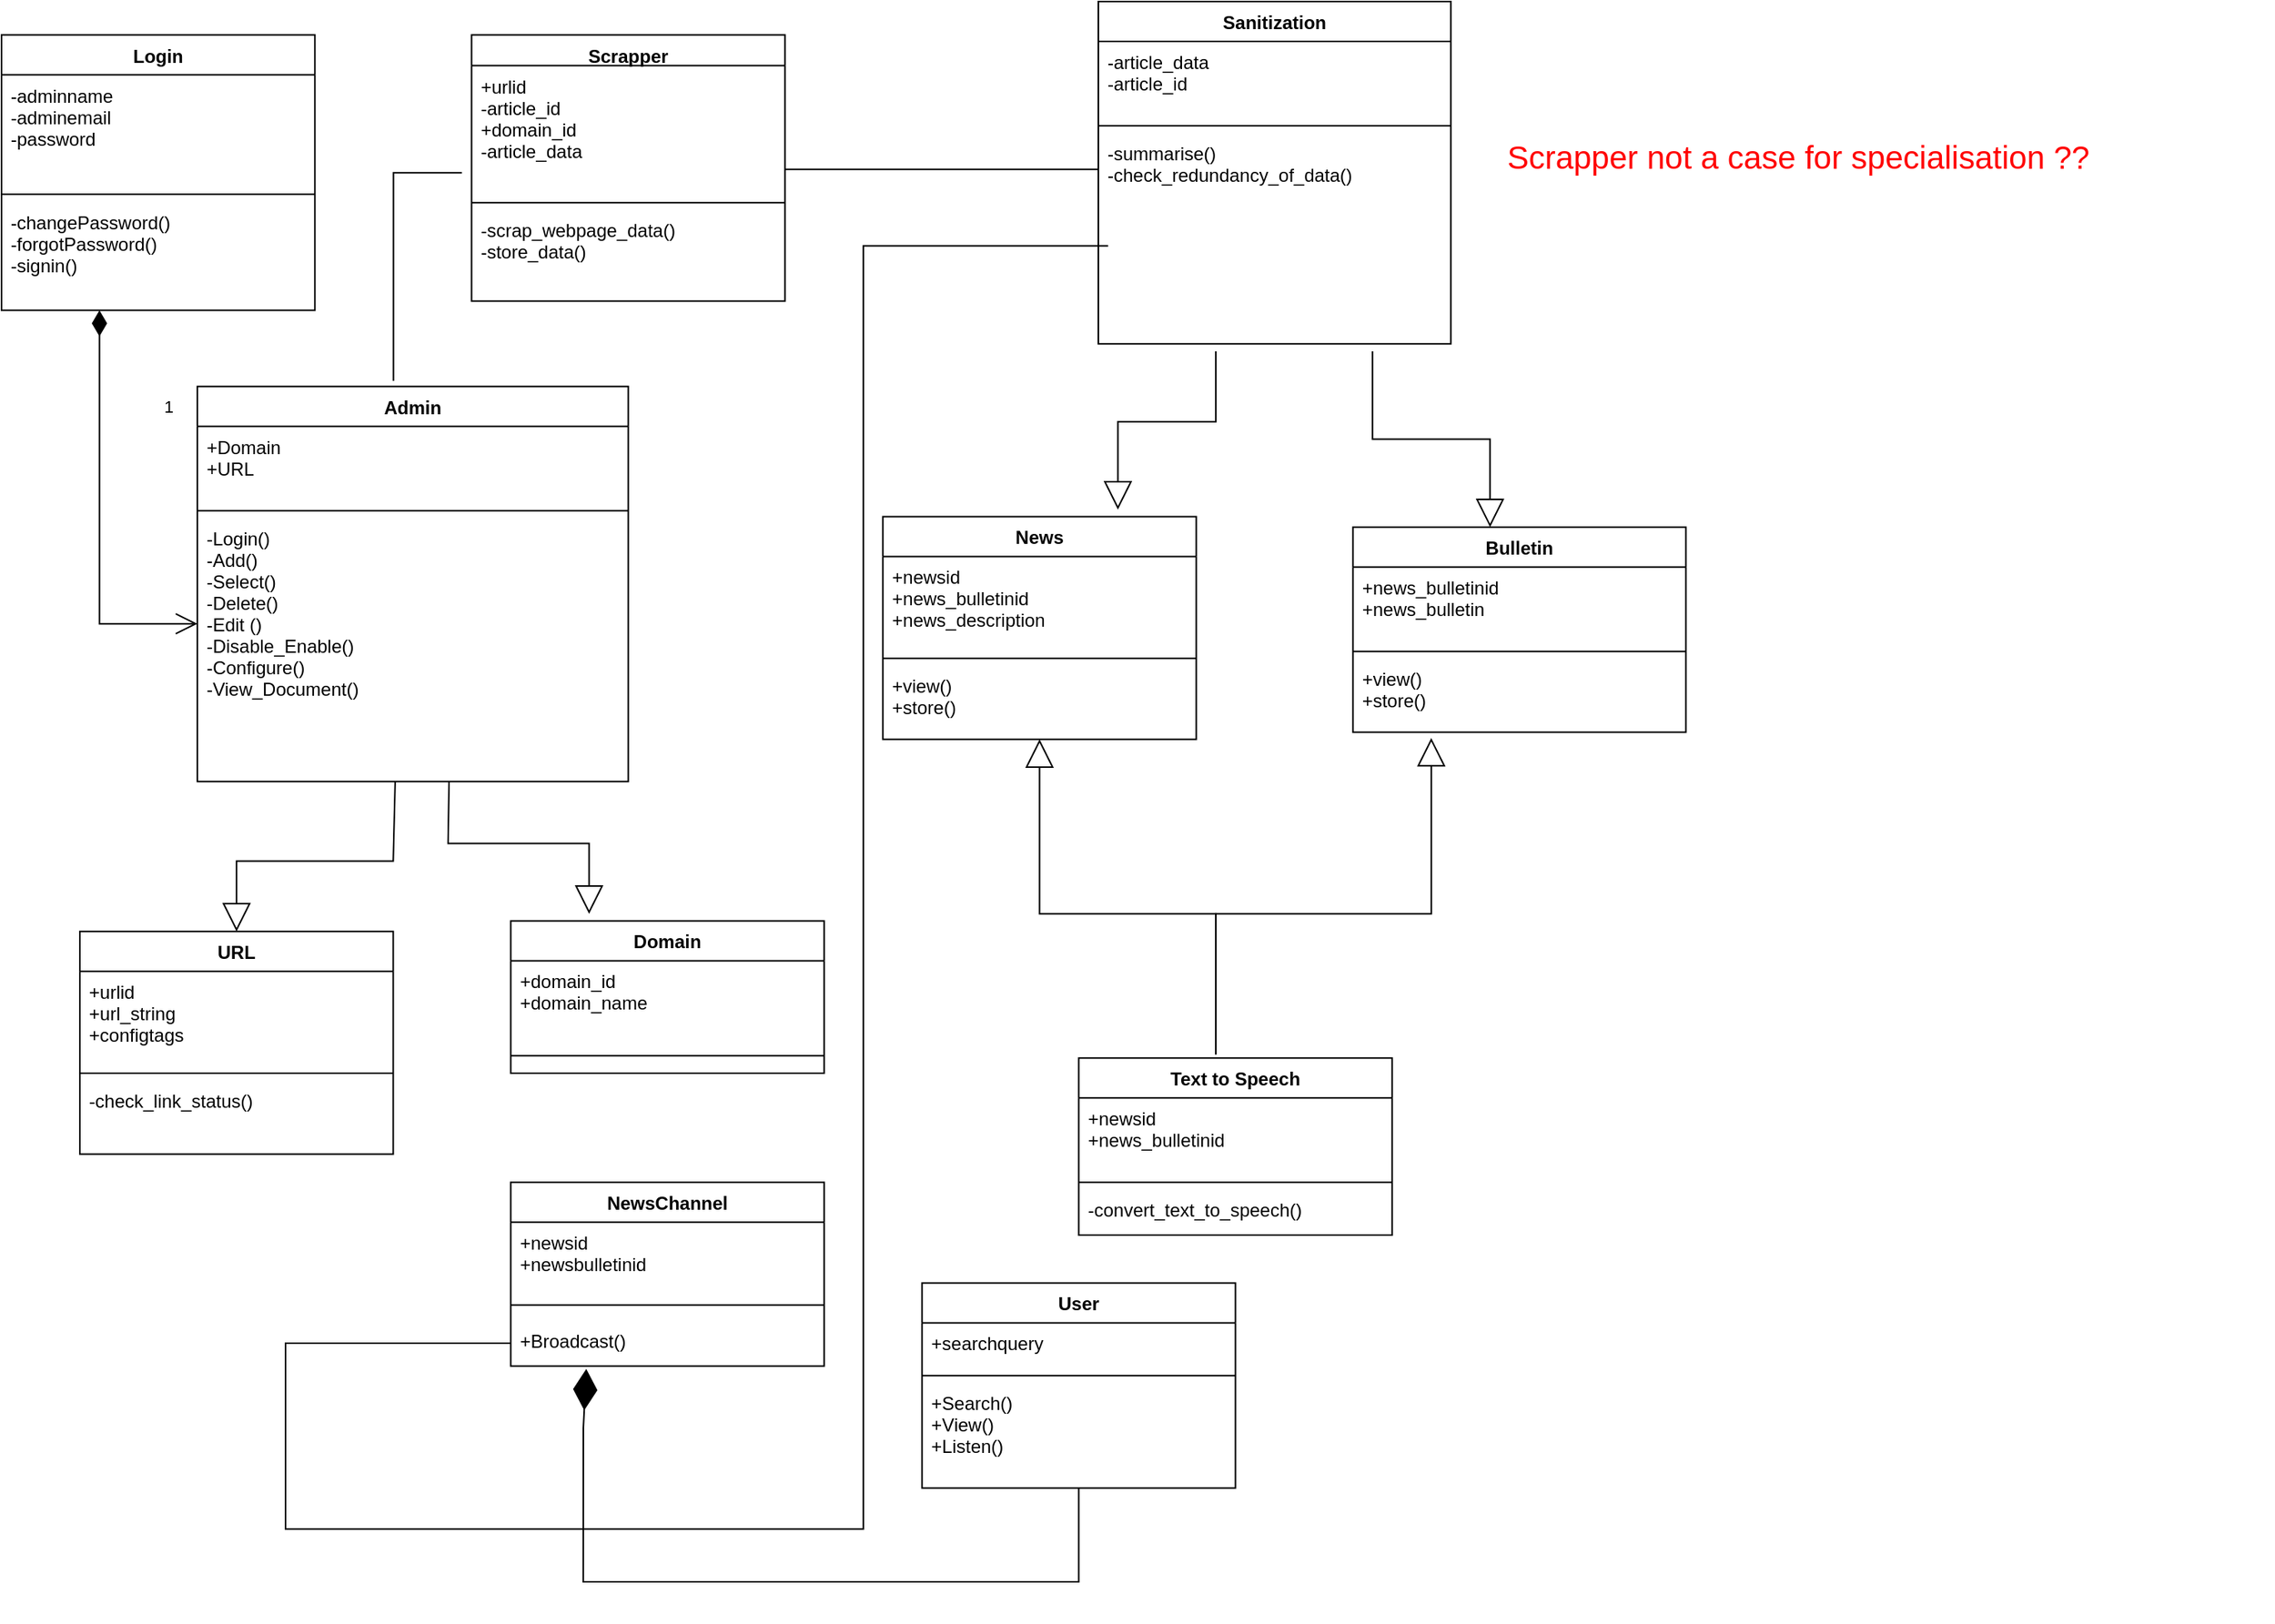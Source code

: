 <mxfile version="16.2.7" type="device" pages="2"><diagram id="SA_GbQfntyjEZErFgDgH" name="Page-1"><mxGraphModel dx="1210" dy="1747" grid="1" gridSize="10" guides="1" tooltips="1" connect="1" arrows="1" fold="1" page="1" pageScale="1" pageWidth="850" pageHeight="1100" math="0" shadow="0"><root><mxCell id="0"/><mxCell id="1" parent="0"/><mxCell id="CepR1fzLhmnUqG2hkPit-2" value="" style="group" parent="1" vertex="1" connectable="0"><mxGeometry x="80" y="-1060" width="1480" height="1030" as="geometry"/></mxCell><mxCell id="QA7pC-O9Zkgf1kDEUe0K-13" value="Text to Speech" style="swimlane;fontStyle=1;align=center;verticalAlign=top;childLayout=stackLayout;horizontal=1;startSize=26;horizontalStack=0;resizeParent=1;resizeParentMax=0;resizeLast=0;collapsible=1;marginBottom=0;" parent="CepR1fzLhmnUqG2hkPit-2" vertex="1"><mxGeometry x="701.724" y="688.576" width="204.138" height="115.366" as="geometry"><mxRectangle x="580" y="30" width="120" height="26" as="alternateBounds"/></mxGeometry></mxCell><mxCell id="CepR1fzLhmnUqG2hkPit-1" value="" style="group" parent="QA7pC-O9Zkgf1kDEUe0K-13" vertex="1" connectable="0"><mxGeometry y="26" width="204.138" height="89.366" as="geometry"/></mxCell><mxCell id="QA7pC-O9Zkgf1kDEUe0K-14" value="+newsid&#10;+news_bulletinid&#10;" style="text;strokeColor=none;fillColor=none;align=left;verticalAlign=top;spacingLeft=4;spacingRight=4;overflow=hidden;rotatable=0;points=[[0,0.5],[1,0.5]];portConstraint=eastwest;" parent="CepR1fzLhmnUqG2hkPit-1" vertex="1"><mxGeometry width="204.138" height="50.412" as="geometry"/></mxCell><mxCell id="QA7pC-O9Zkgf1kDEUe0K-15" value="" style="line;strokeWidth=1;fillColor=none;align=left;verticalAlign=middle;spacingTop=-1;spacingLeft=3;spacingRight=3;rotatable=0;labelPosition=right;points=[];portConstraint=eastwest;" parent="CepR1fzLhmnUqG2hkPit-1" vertex="1"><mxGeometry y="50.412" width="204.138" height="9.166" as="geometry"/></mxCell><mxCell id="QA7pC-O9Zkgf1kDEUe0K-16" value="-convert_text_to_speech()" style="text;strokeColor=none;fillColor=none;align=left;verticalAlign=top;spacingLeft=4;spacingRight=4;overflow=hidden;rotatable=0;points=[[0,0.5],[1,0.5]];portConstraint=eastwest;" parent="CepR1fzLhmnUqG2hkPit-1" vertex="1"><mxGeometry y="59.577" width="204.138" height="29.789" as="geometry"/></mxCell><mxCell id="QA7pC-O9Zkgf1kDEUe0K-22" value="Domain" style="swimlane;fontStyle=1;align=center;verticalAlign=top;childLayout=stackLayout;horizontal=1;startSize=26;horizontalStack=0;resizeParent=1;resizeParentMax=0;resizeLast=0;collapsible=1;marginBottom=0;" parent="CepR1fzLhmnUqG2hkPit-2" vertex="1"><mxGeometry x="331.724" y="599.21" width="204.138" height="99.326" as="geometry"><mxRectangle x="280" y="4" width="100" height="26" as="alternateBounds"/></mxGeometry></mxCell><mxCell id="QA7pC-O9Zkgf1kDEUe0K-23" value="+domain_id&#10;+domain_name" style="text;strokeColor=none;fillColor=none;align=left;verticalAlign=top;spacingLeft=4;spacingRight=4;overflow=hidden;rotatable=0;points=[[0,0.5],[1,0.5]];portConstraint=eastwest;" parent="QA7pC-O9Zkgf1kDEUe0K-22" vertex="1"><mxGeometry y="26" width="204.138" height="50.412" as="geometry"/></mxCell><mxCell id="QA7pC-O9Zkgf1kDEUe0K-24" value="" style="line;strokeWidth=1;fillColor=none;align=left;verticalAlign=middle;spacingTop=-1;spacingLeft=3;spacingRight=3;rotatable=0;labelPosition=right;points=[];portConstraint=eastwest;" parent="QA7pC-O9Zkgf1kDEUe0K-22" vertex="1"><mxGeometry y="76.412" width="204.138" height="22.914" as="geometry"/></mxCell><mxCell id="QA7pC-O9Zkgf1kDEUe0K-26" value="URL" style="swimlane;fontStyle=1;align=center;verticalAlign=top;childLayout=stackLayout;horizontal=1;startSize=26;horizontalStack=0;resizeParent=1;resizeParentMax=0;resizeLast=0;collapsible=1;marginBottom=0;" parent="CepR1fzLhmnUqG2hkPit-2" vertex="1"><mxGeometry x="51.034" y="606.085" width="204.138" height="145.155" as="geometry"><mxRectangle x="60" y="10" width="60" height="26" as="alternateBounds"/></mxGeometry></mxCell><mxCell id="QA7pC-O9Zkgf1kDEUe0K-27" value="+urlid&#10;+url_string&#10;+configtags" style="text;strokeColor=none;fillColor=none;align=left;verticalAlign=top;spacingLeft=4;spacingRight=4;overflow=hidden;rotatable=0;points=[[0,0.5],[1,0.5]];portConstraint=eastwest;" parent="QA7pC-O9Zkgf1kDEUe0K-26" vertex="1"><mxGeometry y="26" width="204.138" height="61.869" as="geometry"/></mxCell><mxCell id="QA7pC-O9Zkgf1kDEUe0K-28" value="" style="line;strokeWidth=1;fillColor=none;align=left;verticalAlign=middle;spacingTop=-1;spacingLeft=3;spacingRight=3;rotatable=0;labelPosition=right;points=[];portConstraint=eastwest;" parent="QA7pC-O9Zkgf1kDEUe0K-26" vertex="1"><mxGeometry y="87.869" width="204.138" height="9.166" as="geometry"/></mxCell><mxCell id="QA7pC-O9Zkgf1kDEUe0K-29" value="-check_link_status()" style="text;strokeColor=none;fillColor=none;align=left;verticalAlign=top;spacingLeft=4;spacingRight=4;overflow=hidden;rotatable=0;points=[[0,0.5],[1,0.5]];portConstraint=eastwest;" parent="QA7pC-O9Zkgf1kDEUe0K-26" vertex="1"><mxGeometry y="97.034" width="204.138" height="48.12" as="geometry"/></mxCell><mxCell id="QA7pC-O9Zkgf1kDEUe0K-30" value="User" style="swimlane;fontStyle=1;align=center;verticalAlign=top;childLayout=stackLayout;horizontal=1;startSize=26;horizontalStack=0;resizeParent=1;resizeParentMax=0;resizeLast=0;collapsible=1;marginBottom=0;" parent="CepR1fzLhmnUqG2hkPit-2" vertex="1"><mxGeometry x="599.655" y="835.228" width="204.138" height="133.697" as="geometry"><mxRectangle x="520" y="266" width="60" height="26" as="alternateBounds"/></mxGeometry></mxCell><mxCell id="QA7pC-O9Zkgf1kDEUe0K-31" value="+searchquery" style="text;strokeColor=none;fillColor=none;align=left;verticalAlign=top;spacingLeft=4;spacingRight=4;overflow=hidden;rotatable=0;points=[[0,0.5],[1,0.5]];portConstraint=eastwest;" parent="QA7pC-O9Zkgf1kDEUe0K-30" vertex="1"><mxGeometry y="26" width="204.138" height="29.789" as="geometry"/></mxCell><mxCell id="QA7pC-O9Zkgf1kDEUe0K-32" value="" style="line;strokeWidth=1;fillColor=none;align=left;verticalAlign=middle;spacingTop=-1;spacingLeft=3;spacingRight=3;rotatable=0;labelPosition=right;points=[];portConstraint=eastwest;" parent="QA7pC-O9Zkgf1kDEUe0K-30" vertex="1"><mxGeometry y="55.789" width="204.138" height="9.166" as="geometry"/></mxCell><mxCell id="QA7pC-O9Zkgf1kDEUe0K-33" value="+Search()&#10;+View()&#10;+Listen()" style="text;strokeColor=none;fillColor=none;align=left;verticalAlign=top;spacingLeft=4;spacingRight=4;overflow=hidden;rotatable=0;points=[[0,0.5],[1,0.5]];portConstraint=eastwest;" parent="QA7pC-O9Zkgf1kDEUe0K-30" vertex="1"><mxGeometry y="64.954" width="204.138" height="68.743" as="geometry"/></mxCell><mxCell id="QA7pC-O9Zkgf1kDEUe0K-51" value="News" style="swimlane;fontStyle=1;align=center;verticalAlign=top;childLayout=stackLayout;horizontal=1;startSize=26;horizontalStack=0;resizeParent=1;resizeParentMax=0;resizeLast=0;collapsible=1;marginBottom=0;" parent="CepR1fzLhmnUqG2hkPit-2" vertex="1"><mxGeometry x="574.138" y="335.695" width="204.138" height="145.155" as="geometry"><mxRectangle x="470" y="-226" width="60" height="26" as="alternateBounds"/></mxGeometry></mxCell><mxCell id="QA7pC-O9Zkgf1kDEUe0K-52" value="+newsid&#10;+news_bulletinid&#10;+news_description&#10;" style="text;strokeColor=none;fillColor=none;align=left;verticalAlign=top;spacingLeft=4;spacingRight=4;overflow=hidden;rotatable=0;points=[[0,0.5],[1,0.5]];portConstraint=eastwest;" parent="QA7pC-O9Zkgf1kDEUe0K-51" vertex="1"><mxGeometry y="26" width="204.138" height="61.869" as="geometry"/></mxCell><mxCell id="QA7pC-O9Zkgf1kDEUe0K-53" value="" style="line;strokeWidth=1;fillColor=none;align=left;verticalAlign=middle;spacingTop=-1;spacingLeft=3;spacingRight=3;rotatable=0;labelPosition=right;points=[];portConstraint=eastwest;" parent="QA7pC-O9Zkgf1kDEUe0K-51" vertex="1"><mxGeometry y="87.869" width="204.138" height="9.166" as="geometry"/></mxCell><mxCell id="QA7pC-O9Zkgf1kDEUe0K-54" value="+view()&#10;+store()" style="text;strokeColor=none;fillColor=none;align=left;verticalAlign=top;spacingLeft=4;spacingRight=4;overflow=hidden;rotatable=0;points=[[0,0.5],[1,0.5]];portConstraint=eastwest;" parent="QA7pC-O9Zkgf1kDEUe0K-51" vertex="1"><mxGeometry y="97.034" width="204.138" height="48.12" as="geometry"/></mxCell><mxCell id="QA7pC-O9Zkgf1kDEUe0K-55" value="Bulletin" style="swimlane;fontStyle=1;align=center;verticalAlign=top;childLayout=stackLayout;horizontal=1;startSize=26;horizontalStack=0;resizeParent=1;resizeParentMax=0;resizeLast=0;collapsible=1;marginBottom=0;" parent="CepR1fzLhmnUqG2hkPit-2" vertex="1"><mxGeometry x="880.345" y="342.57" width="216.897" height="133.697" as="geometry"><mxRectangle x="700" y="-240" width="80" height="26" as="alternateBounds"/></mxGeometry></mxCell><mxCell id="QA7pC-O9Zkgf1kDEUe0K-56" value="+news_bulletinid&#10;+news_bulletin" style="text;strokeColor=none;fillColor=none;align=left;verticalAlign=top;spacingLeft=4;spacingRight=4;overflow=hidden;rotatable=0;points=[[0,0.5],[1,0.5]];portConstraint=eastwest;" parent="QA7pC-O9Zkgf1kDEUe0K-55" vertex="1"><mxGeometry y="26" width="216.897" height="50.412" as="geometry"/></mxCell><mxCell id="QA7pC-O9Zkgf1kDEUe0K-57" value="" style="line;strokeWidth=1;fillColor=none;align=left;verticalAlign=middle;spacingTop=-1;spacingLeft=3;spacingRight=3;rotatable=0;labelPosition=right;points=[];portConstraint=eastwest;" parent="QA7pC-O9Zkgf1kDEUe0K-55" vertex="1"><mxGeometry y="76.412" width="216.897" height="9.166" as="geometry"/></mxCell><mxCell id="QA7pC-O9Zkgf1kDEUe0K-58" value="+view()&#10;+store()" style="text;strokeColor=none;fillColor=none;align=left;verticalAlign=top;spacingLeft=4;spacingRight=4;overflow=hidden;rotatable=0;points=[[0,0.5],[1,0.5]];portConstraint=eastwest;" parent="QA7pC-O9Zkgf1kDEUe0K-55" vertex="1"><mxGeometry y="85.577" width="216.897" height="48.12" as="geometry"/></mxCell><mxCell id="QA7pC-O9Zkgf1kDEUe0K-63" value="Scrapper" style="swimlane;fontStyle=1;align=center;verticalAlign=top;childLayout=stackLayout;horizontal=1;startSize=20;horizontalStack=0;resizeParent=1;resizeParentMax=0;resizeLast=0;collapsible=1;marginBottom=0;" parent="CepR1fzLhmnUqG2hkPit-2" vertex="1"><mxGeometry x="306.207" y="21.769" width="204.138" height="173.526" as="geometry"><mxRectangle x="260" y="-360" width="80" height="26" as="alternateBounds"/></mxGeometry></mxCell><mxCell id="QA7pC-O9Zkgf1kDEUe0K-64" value="+urlid&#10;-article_id&#10;+domain_id&#10;-article_data" style="text;strokeColor=none;fillColor=none;align=left;verticalAlign=top;spacingLeft=4;spacingRight=4;overflow=hidden;rotatable=0;points=[[0,0.5],[1,0.5]];portConstraint=eastwest;" parent="QA7pC-O9Zkgf1kDEUe0K-63" vertex="1"><mxGeometry y="20" width="204.138" height="84.783" as="geometry"/></mxCell><mxCell id="QA7pC-O9Zkgf1kDEUe0K-65" value="" style="line;strokeWidth=1;fillColor=none;align=left;verticalAlign=middle;spacingTop=-1;spacingLeft=3;spacingRight=3;rotatable=0;labelPosition=right;points=[];portConstraint=eastwest;" parent="QA7pC-O9Zkgf1kDEUe0K-63" vertex="1"><mxGeometry y="104.783" width="204.138" height="9.166" as="geometry"/></mxCell><mxCell id="QA7pC-O9Zkgf1kDEUe0K-66" value="-scrap_webpage_data()&#10;-store_data()" style="text;strokeColor=none;fillColor=none;align=left;verticalAlign=top;spacingLeft=4;spacingRight=4;overflow=hidden;rotatable=0;points=[[0,0.5],[1,0.5]];portConstraint=eastwest;" parent="QA7pC-O9Zkgf1kDEUe0K-63" vertex="1"><mxGeometry y="113.949" width="204.138" height="59.577" as="geometry"/></mxCell><mxCell id="QA7pC-O9Zkgf1kDEUe0K-73" value="Login" style="swimlane;fontStyle=1;align=center;verticalAlign=top;childLayout=stackLayout;horizontal=1;startSize=26;horizontalStack=0;resizeParent=1;resizeParentMax=0;resizeLast=0;collapsible=1;marginBottom=0;" parent="CepR1fzLhmnUqG2hkPit-2" vertex="1"><mxGeometry y="21.769" width="204.138" height="179.526" as="geometry"><mxRectangle x="50" y="-360" width="70" height="26" as="alternateBounds"/></mxGeometry></mxCell><mxCell id="QA7pC-O9Zkgf1kDEUe0K-74" value="-adminname&#10;-adminemail&#10;-password" style="text;strokeColor=none;fillColor=none;align=left;verticalAlign=top;spacingLeft=4;spacingRight=4;overflow=hidden;rotatable=0;points=[[0,0.5],[1,0.5]];portConstraint=eastwest;" parent="QA7pC-O9Zkgf1kDEUe0K-73" vertex="1"><mxGeometry y="26" width="204.138" height="73.326" as="geometry"/></mxCell><mxCell id="QA7pC-O9Zkgf1kDEUe0K-75" value="" style="line;strokeWidth=1;fillColor=none;align=left;verticalAlign=middle;spacingTop=-1;spacingLeft=3;spacingRight=3;rotatable=0;labelPosition=right;points=[];portConstraint=eastwest;" parent="QA7pC-O9Zkgf1kDEUe0K-73" vertex="1"><mxGeometry y="99.326" width="204.138" height="9.166" as="geometry"/></mxCell><mxCell id="QA7pC-O9Zkgf1kDEUe0K-76" value="-changePassword()&#10;-forgotPassword()&#10;-signin()" style="text;strokeColor=none;fillColor=none;align=left;verticalAlign=top;spacingLeft=4;spacingRight=4;overflow=hidden;rotatable=0;points=[[0,0.5],[1,0.5]];portConstraint=eastwest;" parent="QA7pC-O9Zkgf1kDEUe0K-73" vertex="1"><mxGeometry y="108.492" width="204.138" height="71.034" as="geometry"/></mxCell><mxCell id="QA7pC-O9Zkgf1kDEUe0K-87" value="Sanitization" style="swimlane;fontStyle=1;align=center;verticalAlign=top;childLayout=stackLayout;horizontal=1;startSize=26;horizontalStack=0;resizeParent=1;resizeParentMax=0;resizeLast=0;collapsible=1;marginBottom=0;" parent="CepR1fzLhmnUqG2hkPit-2" vertex="1"><mxGeometry x="714.483" width="229.655" height="223.063" as="geometry"/></mxCell><mxCell id="QA7pC-O9Zkgf1kDEUe0K-88" value="-article_data&#10;-article_id" style="text;strokeColor=none;fillColor=none;align=left;verticalAlign=top;spacingLeft=4;spacingRight=4;overflow=hidden;rotatable=0;points=[[0,0.5],[1,0.5]];portConstraint=eastwest;" parent="QA7pC-O9Zkgf1kDEUe0K-87" vertex="1"><mxGeometry y="26" width="229.655" height="50.412" as="geometry"/></mxCell><mxCell id="QA7pC-O9Zkgf1kDEUe0K-89" value="" style="line;strokeWidth=1;fillColor=none;align=left;verticalAlign=middle;spacingTop=-1;spacingLeft=3;spacingRight=3;rotatable=0;labelPosition=right;points=[];portConstraint=eastwest;" parent="QA7pC-O9Zkgf1kDEUe0K-87" vertex="1"><mxGeometry y="76.412" width="229.655" height="9.166" as="geometry"/></mxCell><mxCell id="QA7pC-O9Zkgf1kDEUe0K-90" value="-summarise()&#10;-check_redundancy_of_data()&#10;&#10;" style="text;strokeColor=none;fillColor=none;align=left;verticalAlign=top;spacingLeft=4;spacingRight=4;overflow=hidden;rotatable=0;points=[[0,0.5],[1,0.5]];portConstraint=eastwest;" parent="QA7pC-O9Zkgf1kDEUe0K-87" vertex="1"><mxGeometry y="85.577" width="229.655" height="137.486" as="geometry"/></mxCell><mxCell id="QA7pC-O9Zkgf1kDEUe0K-92" value="Admin" style="swimlane;fontStyle=1;align=center;verticalAlign=top;childLayout=stackLayout;horizontal=1;startSize=26;horizontalStack=0;resizeParent=1;resizeParentMax=0;resizeLast=0;collapsible=1;marginBottom=0;" parent="CepR1fzLhmnUqG2hkPit-2" vertex="1"><mxGeometry x="127.586" y="250.912" width="280.69" height="257.435" as="geometry"><mxRectangle x="170" y="-280" width="70" height="26" as="alternateBounds"/></mxGeometry></mxCell><mxCell id="QA7pC-O9Zkgf1kDEUe0K-93" value="+Domain&#10;+URL" style="text;strokeColor=none;fillColor=none;align=left;verticalAlign=top;spacingLeft=4;spacingRight=4;overflow=hidden;rotatable=0;points=[[0,0.5],[1,0.5]];portConstraint=eastwest;" parent="QA7pC-O9Zkgf1kDEUe0K-92" vertex="1"><mxGeometry y="26" width="280.69" height="50.412" as="geometry"/></mxCell><mxCell id="QA7pC-O9Zkgf1kDEUe0K-94" value="" style="line;strokeWidth=1;fillColor=none;align=left;verticalAlign=middle;spacingTop=-1;spacingLeft=3;spacingRight=3;rotatable=0;labelPosition=right;points=[];portConstraint=eastwest;" parent="QA7pC-O9Zkgf1kDEUe0K-92" vertex="1"><mxGeometry y="76.412" width="280.69" height="9.166" as="geometry"/></mxCell><mxCell id="QA7pC-O9Zkgf1kDEUe0K-95" value="-Login()&#10;-Add()&#10;-Select()&#10;-Delete()&#10;-Edit ()&#10;-Disable_Enable()&#10;-Configure()&#10;-View_Document()&#10;&#10;" style="text;strokeColor=none;fillColor=none;align=left;verticalAlign=top;spacingLeft=4;spacingRight=4;overflow=hidden;rotatable=0;points=[[0,0.5],[1,0.5]];portConstraint=eastwest;" parent="QA7pC-O9Zkgf1kDEUe0K-92" vertex="1"><mxGeometry y="85.577" width="280.69" height="171.858" as="geometry"/></mxCell><mxCell id="QA7pC-O9Zkgf1kDEUe0K-96" value="1" style="endArrow=open;html=1;endSize=12;startArrow=diamondThin;startSize=14;startFill=1;edgeStyle=orthogonalEdgeStyle;align=left;verticalAlign=bottom;rounded=0;" parent="CepR1fzLhmnUqG2hkPit-2" source="QA7pC-O9Zkgf1kDEUe0K-76" target="QA7pC-O9Zkgf1kDEUe0K-95" edge="1"><mxGeometry x="-0.467" y="40" relative="1" as="geometry"><mxPoint x="25.517" y="239.455" as="sourcePoint"/><mxPoint x="229.655" y="239.455" as="targetPoint"/><Array as="points"><mxPoint x="63.793" y="405.584"/></Array><mxPoint as="offset"/></mxGeometry></mxCell><mxCell id="QA7pC-O9Zkgf1kDEUe0K-97" value="" style="endArrow=none;html=1;edgeStyle=orthogonalEdgeStyle;rounded=0;entryX=-0.031;entryY=0.824;entryDx=0;entryDy=0;entryPerimeter=0;exitX=0.455;exitY=-0.014;exitDx=0;exitDy=0;exitPerimeter=0;" parent="CepR1fzLhmnUqG2hkPit-2" source="QA7pC-O9Zkgf1kDEUe0K-92" target="QA7pC-O9Zkgf1kDEUe0K-64" edge="1"><mxGeometry relative="1" as="geometry"><mxPoint x="178.621" y="159.255" as="sourcePoint"/><mxPoint x="382.759" y="159.255" as="targetPoint"/></mxGeometry></mxCell><mxCell id="QA7pC-O9Zkgf1kDEUe0K-101" value="" style="endArrow=block;endSize=16;endFill=0;html=1;rounded=0;exitX=0.584;exitY=1;exitDx=0;exitDy=0;exitPerimeter=0;" parent="CepR1fzLhmnUqG2hkPit-2" source="QA7pC-O9Zkgf1kDEUe0K-95" edge="1"><mxGeometry width="160" relative="1" as="geometry"><mxPoint x="331.724" y="502.97" as="sourcePoint"/><mxPoint x="382.759" y="594.627" as="targetPoint"/><Array as="points"><mxPoint x="290.897" y="548.799"/><mxPoint x="382.759" y="548.799"/></Array></mxGeometry></mxCell><mxCell id="QA7pC-O9Zkgf1kDEUe0K-102" value="" style="endArrow=block;endSize=16;endFill=0;html=1;rounded=0;exitX=0.459;exitY=1;exitDx=0;exitDy=0;exitPerimeter=0;entryX=0.5;entryY=0;entryDx=0;entryDy=0;" parent="CepR1fzLhmnUqG2hkPit-2" source="QA7pC-O9Zkgf1kDEUe0K-95" target="QA7pC-O9Zkgf1kDEUe0K-26" edge="1"><mxGeometry x="0.256" y="-16" width="160" relative="1" as="geometry"><mxPoint x="242.414" y="502.97" as="sourcePoint"/><mxPoint x="153.103" y="560.256" as="targetPoint"/><mxPoint as="offset"/><Array as="points"><mxPoint x="255.172" y="560.256"/><mxPoint x="153.103" y="560.256"/></Array></mxGeometry></mxCell><mxCell id="QA7pC-O9Zkgf1kDEUe0K-111" value="" style="endArrow=diamondThin;endFill=1;endSize=24;html=1;rounded=0;entryX=0.241;entryY=1.064;entryDx=0;entryDy=0;entryPerimeter=0;" parent="CepR1fzLhmnUqG2hkPit-2" source="QA7pC-O9Zkgf1kDEUe0K-33" target="QA7pC-O9Zkgf1kDEUe0K-37" edge="1"><mxGeometry width="160" relative="1" as="geometry"><mxPoint x="650.69" y="1018.543" as="sourcePoint"/><mxPoint x="379" y="910" as="targetPoint"/><Array as="points"><mxPoint x="701.724" y="1030"/><mxPoint x="378.931" y="1030"/><mxPoint x="379" y="930"/></Array></mxGeometry></mxCell><mxCell id="QA7pC-O9Zkgf1kDEUe0K-112" value="" style="endArrow=block;endSize=16;endFill=0;html=1;rounded=0;" parent="CepR1fzLhmnUqG2hkPit-2" edge="1"><mxGeometry x="-0.632" y="-68" width="160" relative="1" as="geometry"><mxPoint x="893.103" y="227.998" as="sourcePoint"/><mxPoint x="969.655" y="342.57" as="targetPoint"/><Array as="points"><mxPoint x="893.103" y="285.284"/><mxPoint x="969.655" y="285.284"/></Array><mxPoint as="offset"/></mxGeometry></mxCell><mxCell id="QA7pC-O9Zkgf1kDEUe0K-114" value="" style="endArrow=block;endSize=16;endFill=0;html=1;rounded=0;" parent="CepR1fzLhmnUqG2hkPit-2" edge="1"><mxGeometry x="-0.632" y="-68" width="160" relative="1" as="geometry"><mxPoint x="791.034" y="227.998" as="sourcePoint"/><mxPoint x="727.241" y="331.112" as="targetPoint"/><Array as="points"><mxPoint x="791.034" y="273.826"/><mxPoint x="727.241" y="273.826"/></Array><mxPoint as="offset"/></mxGeometry></mxCell><mxCell id="QA7pC-O9Zkgf1kDEUe0K-115" value="" style="endArrow=block;endSize=16;endFill=0;html=1;rounded=0;" parent="CepR1fzLhmnUqG2hkPit-2" target="QA7pC-O9Zkgf1kDEUe0K-54" edge="1"><mxGeometry x="-0.039" y="10" width="160" relative="1" as="geometry"><mxPoint x="791.034" y="686.285" as="sourcePoint"/><mxPoint x="711.931" y="491.513" as="targetPoint"/><mxPoint as="offset"/><Array as="points"><mxPoint x="791.034" y="640.456"/><mxPoint x="791.034" y="594.627"/><mxPoint x="676.207" y="594.627"/></Array></mxGeometry></mxCell><mxCell id="QA7pC-O9Zkgf1kDEUe0K-117" value="" style="endArrow=block;endSize=16;endFill=0;html=1;rounded=0;" parent="CepR1fzLhmnUqG2hkPit-2" edge="1"><mxGeometry x="-0.039" y="10" width="160" relative="1" as="geometry"><mxPoint x="791.034" y="686.285" as="sourcePoint"/><mxPoint x="931.379" y="480.056" as="targetPoint"/><mxPoint as="offset"/><Array as="points"><mxPoint x="791.034" y="594.627"/><mxPoint x="931.379" y="594.627"/></Array></mxGeometry></mxCell><mxCell id="QA7pC-O9Zkgf1kDEUe0K-130" value="" style="endArrow=none;html=1;edgeStyle=orthogonalEdgeStyle;rounded=0;" parent="CepR1fzLhmnUqG2hkPit-2" edge="1"><mxGeometry relative="1" as="geometry"><mxPoint x="510.345" y="109.416" as="sourcePoint"/><mxPoint x="714.483" y="109.416" as="targetPoint"/></mxGeometry></mxCell><mxCell id="QA7pC-O9Zkgf1kDEUe0K-134" value="" style="endArrow=none;html=1;edgeStyle=orthogonalEdgeStyle;rounded=0;" parent="CepR1fzLhmnUqG2hkPit-2" source="QA7pC-O9Zkgf1kDEUe0K-37" edge="1"><mxGeometry relative="1" as="geometry"><mxPoint x="516.724" y="159.255" as="sourcePoint"/><mxPoint x="720.862" y="159.255" as="targetPoint"/><Array as="points"><mxPoint x="185.0" y="995.628"/><mxPoint x="561.379" y="995.628"/><mxPoint x="561.379" y="159.255"/></Array></mxGeometry></mxCell><mxCell id="moEAokh72EORG_1C9lrk-1" value="&lt;font style=&quot;font-size: 21px&quot; color=&quot;#ff0000&quot;&gt;Scrapper not a case for specialisation ??&lt;/font&gt;" style="text;html=1;align=center;verticalAlign=middle;resizable=0;points=[];autosize=1;strokeColor=none;fillColor=none;" parent="CepR1fzLhmnUqG2hkPit-2" vertex="1"><mxGeometry x="969.655" y="90.512" width="400" height="20" as="geometry"/></mxCell><mxCell id="-rmAFJYwkGATqmvtNfsr-1" value="NewsChannel" style="swimlane;fontStyle=1;align=center;verticalAlign=top;childLayout=stackLayout;horizontal=1;startSize=26;horizontalStack=0;resizeParent=1;resizeParentMax=0;resizeLast=0;collapsible=1;marginBottom=0;" vertex="1" parent="CepR1fzLhmnUqG2hkPit-2"><mxGeometry x="331.72" y="769.57" width="204.14" height="119.789" as="geometry"><mxRectangle x="280" y="4" width="100" height="26" as="alternateBounds"/></mxGeometry></mxCell><mxCell id="-rmAFJYwkGATqmvtNfsr-2" value="+newsid&#10;+newsbulletinid" style="text;strokeColor=none;fillColor=none;align=left;verticalAlign=top;spacingLeft=4;spacingRight=4;overflow=hidden;rotatable=0;points=[[0,0.5],[1,0.5]];portConstraint=eastwest;" vertex="1" parent="-rmAFJYwkGATqmvtNfsr-1"><mxGeometry y="26" width="204.14" height="44" as="geometry"/></mxCell><mxCell id="-rmAFJYwkGATqmvtNfsr-3" value="" style="line;strokeWidth=1;fillColor=none;align=left;verticalAlign=middle;spacingTop=-1;spacingLeft=3;spacingRight=3;rotatable=0;labelPosition=right;points=[];portConstraint=eastwest;" vertex="1" parent="-rmAFJYwkGATqmvtNfsr-1"><mxGeometry y="70" width="204.14" height="20" as="geometry"/></mxCell><mxCell id="QA7pC-O9Zkgf1kDEUe0K-37" value="+Broadcast()" style="text;strokeColor=none;fillColor=none;align=left;verticalAlign=top;spacingLeft=4;spacingRight=4;overflow=hidden;rotatable=0;points=[[0,0.5],[1,0.5]];portConstraint=eastwest;" parent="-rmAFJYwkGATqmvtNfsr-1" vertex="1"><mxGeometry y="90" width="204.14" height="29.789" as="geometry"/></mxCell></root></mxGraphModel></diagram><diagram id="EISuqCPlqro0dpoOuAZZ" name="Page-2"><mxGraphModel dx="1216" dy="647" grid="1" gridSize="10" guides="1" tooltips="1" connect="1" arrows="1" fold="1" page="1" pageScale="1" pageWidth="850" pageHeight="1100" math="0" shadow="0"><root><mxCell id="fhMXWJMY8UYslM5-rkg3-0"/><mxCell id="fhMXWJMY8UYslM5-rkg3-1" parent="fhMXWJMY8UYslM5-rkg3-0"/></root></mxGraphModel></diagram></mxfile>